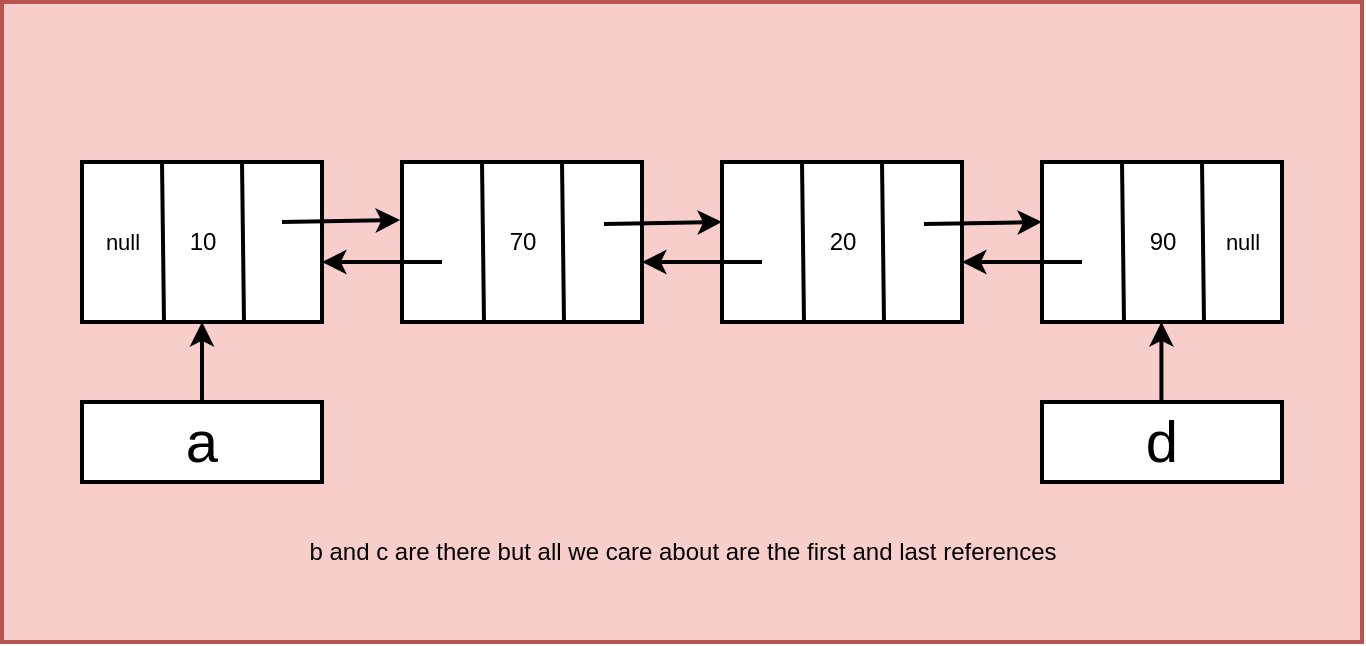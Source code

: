 <mxfile version="24.7.12">
  <diagram name="Page-1" id="pnvVoBZ5i4kmpRvMOao1">
    <mxGraphModel dx="720" dy="398" grid="1" gridSize="10" guides="1" tooltips="1" connect="1" arrows="1" fold="1" page="1" pageScale="1" pageWidth="850" pageHeight="1100" math="0" shadow="0">
      <root>
        <mxCell id="0" />
        <mxCell id="1" parent="0" />
        <mxCell id="nOGWIP9tSTL0KJmNfYc6-30" value="" style="rounded=0;whiteSpace=wrap;html=1;fillColor=#f8cecc;strokeColor=#b85450;strokeWidth=2;" vertex="1" parent="1">
          <mxGeometry x="40" y="40" width="680" height="320" as="geometry" />
        </mxCell>
        <mxCell id="nOGWIP9tSTL0KJmNfYc6-1" value="" style="rounded=0;whiteSpace=wrap;html=1;strokeWidth=2;" vertex="1" parent="1">
          <mxGeometry x="80" y="120" width="120" height="80" as="geometry" />
        </mxCell>
        <mxCell id="nOGWIP9tSTL0KJmNfYc6-3" value="" style="endArrow=none;html=1;rounded=0;exitX=0.205;exitY=1;exitDx=0;exitDy=0;exitPerimeter=0;strokeWidth=2;" edge="1" parent="1">
          <mxGeometry width="50" height="50" relative="1" as="geometry">
            <mxPoint x="161" y="200" as="sourcePoint" />
            <mxPoint x="160" y="120" as="targetPoint" />
          </mxGeometry>
        </mxCell>
        <mxCell id="nOGWIP9tSTL0KJmNfYc6-4" value="" style="endArrow=none;html=1;rounded=0;exitX=0.205;exitY=1;exitDx=0;exitDy=0;exitPerimeter=0;strokeWidth=2;" edge="1" parent="1">
          <mxGeometry width="50" height="50" relative="1" as="geometry">
            <mxPoint x="121" y="200" as="sourcePoint" />
            <mxPoint x="120" y="120" as="targetPoint" />
          </mxGeometry>
        </mxCell>
        <mxCell id="nOGWIP9tSTL0KJmNfYc6-5" value="" style="rounded=0;whiteSpace=wrap;html=1;strokeWidth=2;" vertex="1" parent="1">
          <mxGeometry x="240" y="120" width="120" height="80" as="geometry" />
        </mxCell>
        <mxCell id="nOGWIP9tSTL0KJmNfYc6-6" value="" style="endArrow=none;html=1;rounded=0;exitX=0.205;exitY=1;exitDx=0;exitDy=0;exitPerimeter=0;strokeWidth=2;" edge="1" parent="1">
          <mxGeometry width="50" height="50" relative="1" as="geometry">
            <mxPoint x="321" y="200" as="sourcePoint" />
            <mxPoint x="320" y="120" as="targetPoint" />
          </mxGeometry>
        </mxCell>
        <mxCell id="nOGWIP9tSTL0KJmNfYc6-7" value="" style="endArrow=none;html=1;rounded=0;exitX=0.205;exitY=1;exitDx=0;exitDy=0;exitPerimeter=0;strokeWidth=2;" edge="1" parent="1">
          <mxGeometry width="50" height="50" relative="1" as="geometry">
            <mxPoint x="281" y="200" as="sourcePoint" />
            <mxPoint x="280" y="120" as="targetPoint" />
          </mxGeometry>
        </mxCell>
        <mxCell id="nOGWIP9tSTL0KJmNfYc6-8" value="" style="rounded=0;whiteSpace=wrap;html=1;strokeWidth=2;" vertex="1" parent="1">
          <mxGeometry x="400" y="120" width="120" height="80" as="geometry" />
        </mxCell>
        <mxCell id="nOGWIP9tSTL0KJmNfYc6-9" value="" style="endArrow=none;html=1;rounded=0;exitX=0.205;exitY=1;exitDx=0;exitDy=0;exitPerimeter=0;strokeWidth=2;" edge="1" parent="1">
          <mxGeometry width="50" height="50" relative="1" as="geometry">
            <mxPoint x="481" y="200" as="sourcePoint" />
            <mxPoint x="480" y="120" as="targetPoint" />
          </mxGeometry>
        </mxCell>
        <mxCell id="nOGWIP9tSTL0KJmNfYc6-10" value="" style="endArrow=none;html=1;rounded=0;exitX=0.205;exitY=1;exitDx=0;exitDy=0;exitPerimeter=0;strokeWidth=2;" edge="1" parent="1">
          <mxGeometry width="50" height="50" relative="1" as="geometry">
            <mxPoint x="441" y="200" as="sourcePoint" />
            <mxPoint x="440" y="120" as="targetPoint" />
          </mxGeometry>
        </mxCell>
        <mxCell id="nOGWIP9tSTL0KJmNfYc6-11" value="" style="rounded=0;whiteSpace=wrap;html=1;strokeWidth=2;" vertex="1" parent="1">
          <mxGeometry x="560" y="120" width="120" height="80" as="geometry" />
        </mxCell>
        <mxCell id="nOGWIP9tSTL0KJmNfYc6-12" value="" style="endArrow=none;html=1;rounded=0;exitX=0.205;exitY=1;exitDx=0;exitDy=0;exitPerimeter=0;strokeWidth=2;" edge="1" parent="1">
          <mxGeometry width="50" height="50" relative="1" as="geometry">
            <mxPoint x="641" y="200" as="sourcePoint" />
            <mxPoint x="640" y="120" as="targetPoint" />
          </mxGeometry>
        </mxCell>
        <mxCell id="nOGWIP9tSTL0KJmNfYc6-13" value="" style="endArrow=none;html=1;rounded=0;exitX=0.205;exitY=1;exitDx=0;exitDy=0;exitPerimeter=0;strokeWidth=2;" edge="1" parent="1">
          <mxGeometry width="50" height="50" relative="1" as="geometry">
            <mxPoint x="601" y="200" as="sourcePoint" />
            <mxPoint x="600" y="120" as="targetPoint" />
          </mxGeometry>
        </mxCell>
        <mxCell id="nOGWIP9tSTL0KJmNfYc6-14" value="" style="endArrow=classic;html=1;rounded=0;entryX=-0.008;entryY=0.363;entryDx=0;entryDy=0;entryPerimeter=0;strokeWidth=2;" edge="1" parent="1" target="nOGWIP9tSTL0KJmNfYc6-5">
          <mxGeometry width="50" height="50" relative="1" as="geometry">
            <mxPoint x="180" y="150" as="sourcePoint" />
            <mxPoint x="230" y="100" as="targetPoint" />
          </mxGeometry>
        </mxCell>
        <mxCell id="nOGWIP9tSTL0KJmNfYc6-15" value="" style="endArrow=classic;html=1;rounded=0;entryX=-0.008;entryY=0.363;entryDx=0;entryDy=0;entryPerimeter=0;strokeWidth=2;" edge="1" parent="1">
          <mxGeometry width="50" height="50" relative="1" as="geometry">
            <mxPoint x="341" y="151" as="sourcePoint" />
            <mxPoint x="400" y="150" as="targetPoint" />
          </mxGeometry>
        </mxCell>
        <mxCell id="nOGWIP9tSTL0KJmNfYc6-16" value="" style="endArrow=classic;html=1;rounded=0;entryX=-0.008;entryY=0.363;entryDx=0;entryDy=0;entryPerimeter=0;strokeWidth=2;" edge="1" parent="1">
          <mxGeometry width="50" height="50" relative="1" as="geometry">
            <mxPoint x="501" y="151" as="sourcePoint" />
            <mxPoint x="560" y="150" as="targetPoint" />
          </mxGeometry>
        </mxCell>
        <mxCell id="nOGWIP9tSTL0KJmNfYc6-17" value="" style="endArrow=classic;html=1;rounded=0;entryX=1;entryY=0.75;entryDx=0;entryDy=0;strokeWidth=2;" edge="1" parent="1">
          <mxGeometry width="50" height="50" relative="1" as="geometry">
            <mxPoint x="580" y="170" as="sourcePoint" />
            <mxPoint x="520.0" y="170" as="targetPoint" />
          </mxGeometry>
        </mxCell>
        <mxCell id="nOGWIP9tSTL0KJmNfYc6-18" value="" style="endArrow=classic;html=1;rounded=0;entryX=1;entryY=0.75;entryDx=0;entryDy=0;strokeWidth=2;" edge="1" parent="1">
          <mxGeometry width="50" height="50" relative="1" as="geometry">
            <mxPoint x="420" y="170" as="sourcePoint" />
            <mxPoint x="360.0" y="170" as="targetPoint" />
          </mxGeometry>
        </mxCell>
        <mxCell id="nOGWIP9tSTL0KJmNfYc6-19" value="" style="endArrow=classic;html=1;rounded=0;entryX=1;entryY=0.75;entryDx=0;entryDy=0;strokeWidth=2;" edge="1" parent="1">
          <mxGeometry width="50" height="50" relative="1" as="geometry">
            <mxPoint x="260" y="170" as="sourcePoint" />
            <mxPoint x="200.0" y="170" as="targetPoint" />
          </mxGeometry>
        </mxCell>
        <mxCell id="nOGWIP9tSTL0KJmNfYc6-20" value="&lt;font style=&quot;font-size: 11px;&quot;&gt;null&lt;/font&gt;" style="text;html=1;align=center;verticalAlign=middle;resizable=0;points=[];autosize=1;strokeColor=none;fillColor=none;strokeWidth=2;" vertex="1" parent="1">
          <mxGeometry x="80" y="145" width="40" height="30" as="geometry" />
        </mxCell>
        <mxCell id="nOGWIP9tSTL0KJmNfYc6-21" value="&lt;font style=&quot;font-size: 11px;&quot;&gt;null&lt;/font&gt;" style="text;html=1;align=center;verticalAlign=middle;resizable=0;points=[];autosize=1;strokeColor=none;fillColor=none;strokeWidth=2;" vertex="1" parent="1">
          <mxGeometry x="640" y="145" width="40" height="30" as="geometry" />
        </mxCell>
        <mxCell id="nOGWIP9tSTL0KJmNfYc6-22" value="10" style="text;html=1;align=center;verticalAlign=middle;resizable=0;points=[];autosize=1;strokeColor=none;fillColor=none;strokeWidth=2;" vertex="1" parent="1">
          <mxGeometry x="120" y="145" width="40" height="30" as="geometry" />
        </mxCell>
        <mxCell id="nOGWIP9tSTL0KJmNfYc6-23" value="70&lt;span style=&quot;color: rgba(0, 0, 0, 0); font-family: monospace; font-size: 0px; text-align: start;&quot;&gt;%3CmxGraphModel%3E%3Croot%3E%3CmxCell%20id%3D%220%22%2F%3E%3CmxCell%20id%3D%221%22%20parent%3D%220%22%2F%3E%3CmxCell%20id%3D%222%22%20value%3D%22%26lt%3Bfont%20style%3D%26quot%3Bfont-size%3A%2011px%3B%26quot%3B%26gt%3Bnull%26lt%3B%2Ffont%26gt%3B%22%20style%3D%22text%3Bhtml%3D1%3Balign%3Dcenter%3BverticalAlign%3Dmiddle%3Bresizable%3D0%3Bpoints%3D%5B%5D%3Bautosize%3D1%3BstrokeColor%3Dnone%3BfillColor%3Dnone%3B%22%20vertex%3D%221%22%20parent%3D%221%22%3E%3CmxGeometry%20x%3D%2280%22%20y%3D%22145%22%20width%3D%2240%22%20height%3D%2230%22%20as%3D%22geometry%22%2F%3E%3C%2FmxCell%3E%3C%2Froot%3E%3C%2FmxGraphModel%3E&lt;/span&gt;" style="text;html=1;align=center;verticalAlign=middle;resizable=0;points=[];autosize=1;strokeColor=none;fillColor=none;strokeWidth=2;" vertex="1" parent="1">
          <mxGeometry x="280" y="145" width="40" height="30" as="geometry" />
        </mxCell>
        <mxCell id="nOGWIP9tSTL0KJmNfYc6-24" value="20" style="text;html=1;align=center;verticalAlign=middle;resizable=0;points=[];autosize=1;strokeColor=none;fillColor=none;strokeWidth=2;" vertex="1" parent="1">
          <mxGeometry x="440" y="145" width="40" height="30" as="geometry" />
        </mxCell>
        <mxCell id="nOGWIP9tSTL0KJmNfYc6-25" value="90" style="text;html=1;align=center;verticalAlign=middle;resizable=0;points=[];autosize=1;strokeColor=none;fillColor=none;strokeWidth=2;" vertex="1" parent="1">
          <mxGeometry x="600" y="145" width="40" height="30" as="geometry" />
        </mxCell>
        <mxCell id="nOGWIP9tSTL0KJmNfYc6-26" value="a" style="rounded=0;whiteSpace=wrap;html=1;strokeWidth=2;fontSize=29;" vertex="1" parent="1">
          <mxGeometry x="80" y="240" width="120" height="40" as="geometry" />
        </mxCell>
        <mxCell id="nOGWIP9tSTL0KJmNfYc6-27" value="d" style="rounded=0;whiteSpace=wrap;html=1;strokeWidth=2;fontSize=29;" vertex="1" parent="1">
          <mxGeometry x="560" y="240" width="120" height="40" as="geometry" />
        </mxCell>
        <mxCell id="nOGWIP9tSTL0KJmNfYc6-28" value="" style="endArrow=classic;html=1;rounded=0;entryX=0.5;entryY=1;entryDx=0;entryDy=0;exitX=0.5;exitY=0;exitDx=0;exitDy=0;strokeWidth=2;" edge="1" parent="1" source="nOGWIP9tSTL0KJmNfYc6-26" target="nOGWIP9tSTL0KJmNfYc6-1">
          <mxGeometry width="50" height="50" relative="1" as="geometry">
            <mxPoint x="130" y="240" as="sourcePoint" />
            <mxPoint x="180" y="190" as="targetPoint" />
          </mxGeometry>
        </mxCell>
        <mxCell id="nOGWIP9tSTL0KJmNfYc6-29" value="" style="endArrow=classic;html=1;rounded=0;entryX=0.5;entryY=1;entryDx=0;entryDy=0;exitX=0.5;exitY=0;exitDx=0;exitDy=0;strokeWidth=2;" edge="1" parent="1">
          <mxGeometry width="50" height="50" relative="1" as="geometry">
            <mxPoint x="619.71" y="240" as="sourcePoint" />
            <mxPoint x="619.71" y="200" as="targetPoint" />
          </mxGeometry>
        </mxCell>
        <mxCell id="nOGWIP9tSTL0KJmNfYc6-31" value="b and c are there but all we care about are the first and last references" style="text;html=1;align=center;verticalAlign=middle;resizable=0;points=[];autosize=1;strokeColor=none;fillColor=none;" vertex="1" parent="1">
          <mxGeometry x="180" y="300" width="400" height="30" as="geometry" />
        </mxCell>
      </root>
    </mxGraphModel>
  </diagram>
</mxfile>
